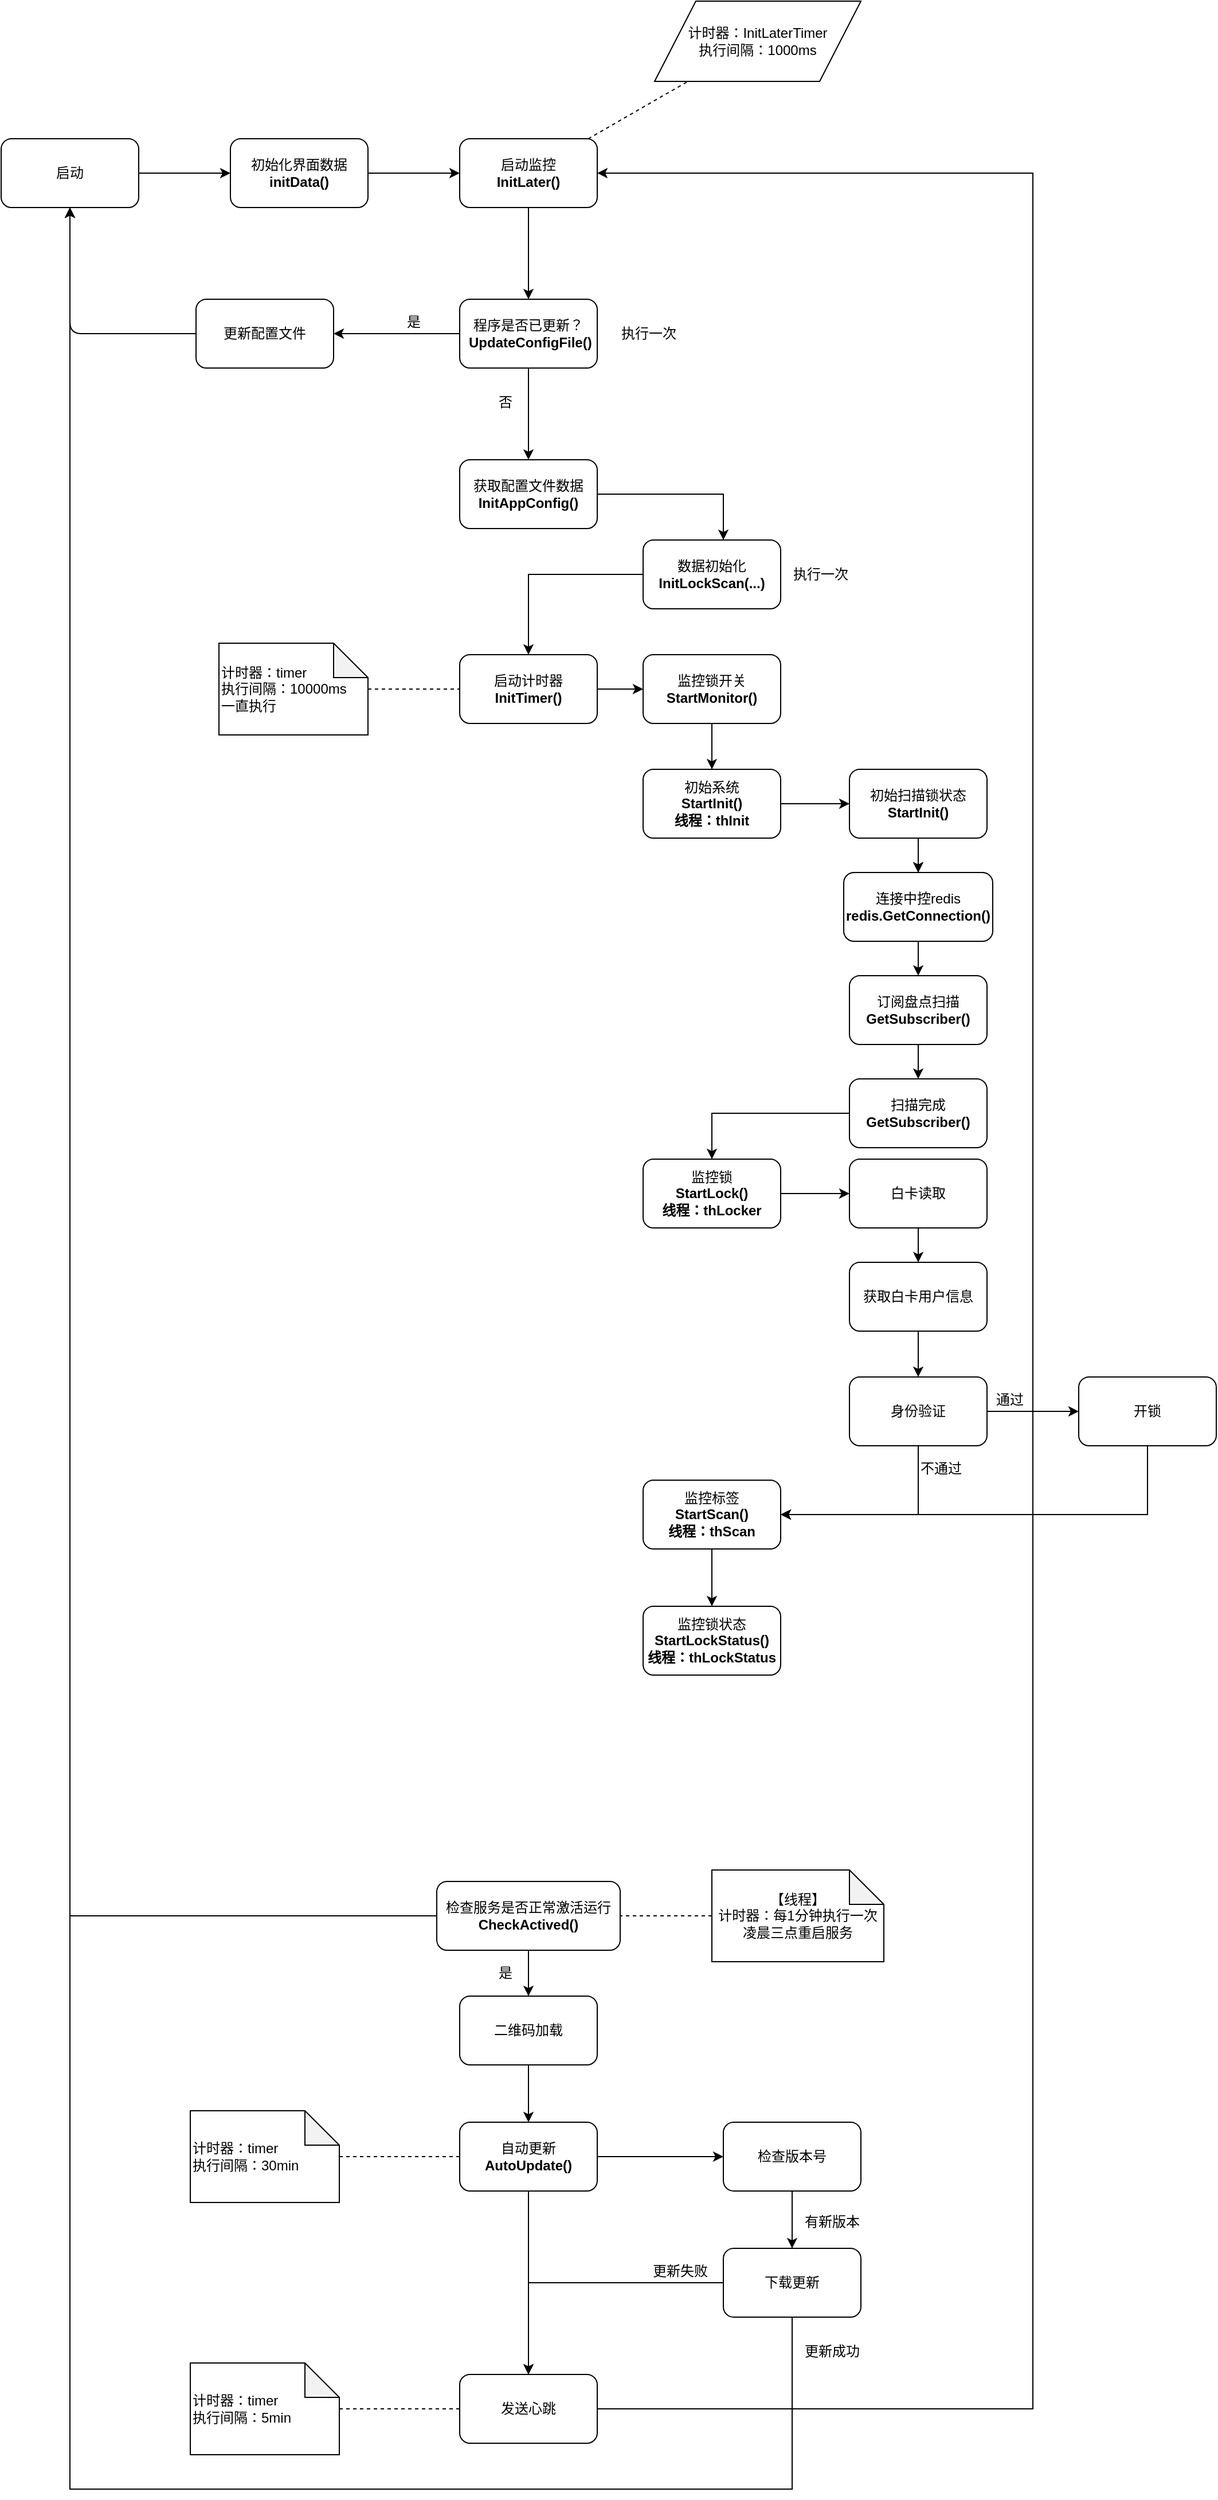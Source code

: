<mxfile version="12.4.9" type="github">
  <diagram id="6a731a19-8d31-9384-78a2-239565b7b9f0" name="Page-1">
    <mxGraphModel dx="1422" dy="762" grid="1" gridSize="10" guides="1" tooltips="1" connect="1" arrows="1" fold="1" page="1" pageScale="1" pageWidth="1169" pageHeight="827" background="#ffffff" math="0" shadow="0">
      <root>
        <mxCell id="0"/>
        <mxCell id="1" parent="0"/>
        <mxCell id="UQhNOVVjy30IoHvUPy2a-60" value="" style="edgeStyle=orthogonalEdgeStyle;rounded=0;orthogonalLoop=1;jettySize=auto;html=1;" parent="1" source="UQhNOVVjy30IoHvUPy2a-58" target="UQhNOVVjy30IoHvUPy2a-59" edge="1">
          <mxGeometry relative="1" as="geometry"/>
        </mxCell>
        <mxCell id="UQhNOVVjy30IoHvUPy2a-58" value="启动" style="rounded=1;whiteSpace=wrap;html=1;" parent="1" vertex="1">
          <mxGeometry x="90" y="250" width="120" height="60" as="geometry"/>
        </mxCell>
        <mxCell id="UQhNOVVjy30IoHvUPy2a-62" value="" style="edgeStyle=orthogonalEdgeStyle;rounded=0;orthogonalLoop=1;jettySize=auto;html=1;" parent="1" source="UQhNOVVjy30IoHvUPy2a-59" target="UQhNOVVjy30IoHvUPy2a-61" edge="1">
          <mxGeometry relative="1" as="geometry"/>
        </mxCell>
        <mxCell id="UQhNOVVjy30IoHvUPy2a-59" value="初始化界面数据&lt;br&gt;&lt;b&gt;initData()&lt;/b&gt;" style="rounded=1;whiteSpace=wrap;html=1;" parent="1" vertex="1">
          <mxGeometry x="290" y="250" width="120" height="60" as="geometry"/>
        </mxCell>
        <mxCell id="UQhNOVVjy30IoHvUPy2a-64" value="" style="edgeStyle=orthogonalEdgeStyle;rounded=0;orthogonalLoop=1;jettySize=auto;html=1;" parent="1" source="UQhNOVVjy30IoHvUPy2a-61" target="UQhNOVVjy30IoHvUPy2a-63" edge="1">
          <mxGeometry relative="1" as="geometry"/>
        </mxCell>
        <mxCell id="UQhNOVVjy30IoHvUPy2a-61" value="启动监控&lt;br&gt;&lt;b&gt;InitLater()&lt;/b&gt;" style="rounded=1;whiteSpace=wrap;html=1;" parent="1" vertex="1">
          <mxGeometry x="490" y="250" width="120" height="60" as="geometry"/>
        </mxCell>
        <mxCell id="UQhNOVVjy30IoHvUPy2a-66" value="" style="edgeStyle=orthogonalEdgeStyle;rounded=0;orthogonalLoop=1;jettySize=auto;html=1;" parent="1" source="UQhNOVVjy30IoHvUPy2a-63" target="UQhNOVVjy30IoHvUPy2a-65" edge="1">
          <mxGeometry relative="1" as="geometry"/>
        </mxCell>
        <mxCell id="UQhNOVVjy30IoHvUPy2a-68" value="" style="edgeStyle=orthogonalEdgeStyle;rounded=0;orthogonalLoop=1;jettySize=auto;html=1;" parent="1" source="UQhNOVVjy30IoHvUPy2a-63" target="UQhNOVVjy30IoHvUPy2a-72" edge="1">
          <mxGeometry relative="1" as="geometry">
            <mxPoint x="370" y="570" as="targetPoint"/>
            <Array as="points">
              <mxPoint x="550" y="480"/>
              <mxPoint x="550" y="480"/>
            </Array>
          </mxGeometry>
        </mxCell>
        <mxCell id="UQhNOVVjy30IoHvUPy2a-63" value="程序是否已更新？&lt;br&gt;&lt;b&gt;&amp;nbsp;UpdateConfigFile()&lt;/b&gt;" style="rounded=1;whiteSpace=wrap;html=1;" parent="1" vertex="1">
          <mxGeometry x="490" y="390" width="120" height="60" as="geometry"/>
        </mxCell>
        <mxCell id="UQhNOVVjy30IoHvUPy2a-78" value="" style="edgeStyle=orthogonalEdgeStyle;rounded=0;orthogonalLoop=1;jettySize=auto;html=1;" parent="1" source="UQhNOVVjy30IoHvUPy2a-72" target="ZWhGvF26r6JHexXq590v-8" edge="1">
          <mxGeometry relative="1" as="geometry">
            <Array as="points">
              <mxPoint x="720" y="560"/>
            </Array>
          </mxGeometry>
        </mxCell>
        <mxCell id="UQhNOVVjy30IoHvUPy2a-72" value="获取配置文件数据&lt;br&gt;&lt;b&gt;InitAppConfig()&lt;/b&gt;" style="rounded=1;whiteSpace=wrap;html=1;" parent="1" vertex="1">
          <mxGeometry x="490" y="530" width="120" height="60" as="geometry"/>
        </mxCell>
        <mxCell id="ZWhGvF26r6JHexXq590v-12" style="edgeStyle=orthogonalEdgeStyle;rounded=0;orthogonalLoop=1;jettySize=auto;html=1;exitX=0.5;exitY=1;exitDx=0;exitDy=0;" edge="1" parent="1" source="ZWhGvF26r6JHexXq590v-8" target="UQhNOVVjy30IoHvUPy2a-79">
          <mxGeometry relative="1" as="geometry">
            <mxPoint x="610" y="660" as="targetPoint"/>
            <Array as="points">
              <mxPoint x="730" y="660"/>
              <mxPoint x="730" y="630"/>
              <mxPoint x="550" y="630"/>
            </Array>
          </mxGeometry>
        </mxCell>
        <mxCell id="ZWhGvF26r6JHexXq590v-8" value="数据初始化&lt;br&gt;&lt;b&gt;InitLockScan(...)&lt;/b&gt;" style="rounded=1;whiteSpace=wrap;html=1;" vertex="1" parent="1">
          <mxGeometry x="650" y="600" width="120" height="60" as="geometry"/>
        </mxCell>
        <mxCell id="ZWhGvF26r6JHexXq590v-19" value="" style="edgeStyle=orthogonalEdgeStyle;rounded=0;orthogonalLoop=1;jettySize=auto;html=1;" edge="1" parent="1" source="UQhNOVVjy30IoHvUPy2a-79" target="ZWhGvF26r6JHexXq590v-18">
          <mxGeometry relative="1" as="geometry"/>
        </mxCell>
        <mxCell id="UQhNOVVjy30IoHvUPy2a-79" value="启动计时器&lt;br&gt;&lt;b&gt;InitTimer()&lt;/b&gt;" style="rounded=1;whiteSpace=wrap;html=1;" parent="1" vertex="1">
          <mxGeometry x="490" y="700" width="120" height="60" as="geometry"/>
        </mxCell>
        <mxCell id="ZWhGvF26r6JHexXq590v-22" value="" style="edgeStyle=orthogonalEdgeStyle;rounded=0;orthogonalLoop=1;jettySize=auto;html=1;" edge="1" parent="1" source="ZWhGvF26r6JHexXq590v-18" target="ZWhGvF26r6JHexXq590v-21">
          <mxGeometry relative="1" as="geometry"/>
        </mxCell>
        <mxCell id="ZWhGvF26r6JHexXq590v-18" value="监控锁开关&lt;br&gt;&lt;b&gt;StartMonitor()&lt;/b&gt;" style="rounded=1;whiteSpace=wrap;html=1;" vertex="1" parent="1">
          <mxGeometry x="650" y="700" width="120" height="60" as="geometry"/>
        </mxCell>
        <mxCell id="ZWhGvF26r6JHexXq590v-24" value="" style="edgeStyle=orthogonalEdgeStyle;rounded=0;orthogonalLoop=1;jettySize=auto;html=1;" edge="1" parent="1" source="ZWhGvF26r6JHexXq590v-21" target="ZWhGvF26r6JHexXq590v-23">
          <mxGeometry relative="1" as="geometry"/>
        </mxCell>
        <mxCell id="ZWhGvF26r6JHexXq590v-21" value="初始系统&lt;br&gt;&lt;b&gt;StartInit()&lt;/b&gt;&lt;br&gt;&lt;b&gt;线程：thInit&lt;/b&gt;" style="rounded=1;whiteSpace=wrap;html=1;" vertex="1" parent="1">
          <mxGeometry x="650" y="800" width="120" height="60" as="geometry"/>
        </mxCell>
        <mxCell id="ZWhGvF26r6JHexXq590v-38" value="" style="edgeStyle=orthogonalEdgeStyle;rounded=0;orthogonalLoop=1;jettySize=auto;html=1;" edge="1" parent="1" source="ZWhGvF26r6JHexXq590v-35" target="ZWhGvF26r6JHexXq590v-37">
          <mxGeometry relative="1" as="geometry"/>
        </mxCell>
        <mxCell id="ZWhGvF26r6JHexXq590v-35" value="监控锁&lt;br&gt;&lt;b&gt;StartLock()&lt;/b&gt;&lt;br&gt;&lt;b&gt;线程：thLocker&lt;/b&gt;" style="rounded=1;whiteSpace=wrap;html=1;" vertex="1" parent="1">
          <mxGeometry x="650" y="1140" width="120" height="60" as="geometry"/>
        </mxCell>
        <mxCell id="ZWhGvF26r6JHexXq590v-53" value="" style="edgeStyle=orthogonalEdgeStyle;rounded=0;orthogonalLoop=1;jettySize=auto;html=1;" edge="1" parent="1" source="ZWhGvF26r6JHexXq590v-47" target="ZWhGvF26r6JHexXq590v-52">
          <mxGeometry relative="1" as="geometry"/>
        </mxCell>
        <mxCell id="ZWhGvF26r6JHexXq590v-47" value="监控标签&lt;br&gt;&lt;b&gt;StartScan()&lt;/b&gt;&lt;br&gt;&lt;b&gt;线程：thScan&lt;/b&gt;" style="rounded=1;whiteSpace=wrap;html=1;" vertex="1" parent="1">
          <mxGeometry x="650" y="1420" width="120" height="60" as="geometry"/>
        </mxCell>
        <mxCell id="ZWhGvF26r6JHexXq590v-52" value="监控锁状态&lt;br&gt;&lt;b&gt;StartLockStatus()&lt;/b&gt;&lt;br&gt;&lt;b&gt;线程：thLockStatus&lt;/b&gt;" style="rounded=1;whiteSpace=wrap;html=1;" vertex="1" parent="1">
          <mxGeometry x="650" y="1530" width="120" height="60" as="geometry"/>
        </mxCell>
        <mxCell id="ZWhGvF26r6JHexXq590v-40" value="" style="edgeStyle=orthogonalEdgeStyle;rounded=0;orthogonalLoop=1;jettySize=auto;html=1;" edge="1" parent="1" source="ZWhGvF26r6JHexXq590v-37" target="ZWhGvF26r6JHexXq590v-39">
          <mxGeometry relative="1" as="geometry"/>
        </mxCell>
        <mxCell id="ZWhGvF26r6JHexXq590v-37" value="白卡读取" style="rounded=1;whiteSpace=wrap;html=1;" vertex="1" parent="1">
          <mxGeometry x="830" y="1140" width="120" height="60" as="geometry"/>
        </mxCell>
        <mxCell id="ZWhGvF26r6JHexXq590v-42" value="" style="edgeStyle=orthogonalEdgeStyle;rounded=0;orthogonalLoop=1;jettySize=auto;html=1;" edge="1" parent="1" source="ZWhGvF26r6JHexXq590v-39" target="ZWhGvF26r6JHexXq590v-41">
          <mxGeometry relative="1" as="geometry"/>
        </mxCell>
        <mxCell id="ZWhGvF26r6JHexXq590v-39" value="获取白卡用户信息" style="rounded=1;whiteSpace=wrap;html=1;" vertex="1" parent="1">
          <mxGeometry x="830" y="1230" width="120" height="60" as="geometry"/>
        </mxCell>
        <mxCell id="ZWhGvF26r6JHexXq590v-44" value="" style="edgeStyle=orthogonalEdgeStyle;rounded=0;orthogonalLoop=1;jettySize=auto;html=1;" edge="1" parent="1" source="ZWhGvF26r6JHexXq590v-41" target="ZWhGvF26r6JHexXq590v-43">
          <mxGeometry relative="1" as="geometry"/>
        </mxCell>
        <mxCell id="ZWhGvF26r6JHexXq590v-50" style="edgeStyle=orthogonalEdgeStyle;rounded=0;orthogonalLoop=1;jettySize=auto;html=1;exitX=0.5;exitY=1;exitDx=0;exitDy=0;entryX=1;entryY=0.5;entryDx=0;entryDy=0;" edge="1" parent="1" source="ZWhGvF26r6JHexXq590v-41" target="ZWhGvF26r6JHexXq590v-47">
          <mxGeometry relative="1" as="geometry">
            <mxPoint x="890" y="1450" as="targetPoint"/>
          </mxGeometry>
        </mxCell>
        <mxCell id="ZWhGvF26r6JHexXq590v-41" value="身份验证" style="rounded=1;whiteSpace=wrap;html=1;" vertex="1" parent="1">
          <mxGeometry x="830" y="1330" width="120" height="60" as="geometry"/>
        </mxCell>
        <mxCell id="ZWhGvF26r6JHexXq590v-49" style="edgeStyle=orthogonalEdgeStyle;rounded=0;orthogonalLoop=1;jettySize=auto;html=1;exitX=0.5;exitY=1;exitDx=0;exitDy=0;entryX=1;entryY=0.5;entryDx=0;entryDy=0;" edge="1" parent="1" source="ZWhGvF26r6JHexXq590v-43" target="ZWhGvF26r6JHexXq590v-47">
          <mxGeometry relative="1" as="geometry"/>
        </mxCell>
        <mxCell id="ZWhGvF26r6JHexXq590v-43" value="开锁" style="rounded=1;whiteSpace=wrap;html=1;" vertex="1" parent="1">
          <mxGeometry x="1030" y="1330" width="120" height="60" as="geometry"/>
        </mxCell>
        <mxCell id="ZWhGvF26r6JHexXq590v-26" value="" style="edgeStyle=orthogonalEdgeStyle;rounded=0;orthogonalLoop=1;jettySize=auto;html=1;" edge="1" parent="1" source="ZWhGvF26r6JHexXq590v-23" target="ZWhGvF26r6JHexXq590v-25">
          <mxGeometry relative="1" as="geometry"/>
        </mxCell>
        <mxCell id="ZWhGvF26r6JHexXq590v-27" value="" style="edgeStyle=orthogonalEdgeStyle;rounded=0;orthogonalLoop=1;jettySize=auto;html=1;" edge="1" parent="1" source="ZWhGvF26r6JHexXq590v-23" target="ZWhGvF26r6JHexXq590v-25">
          <mxGeometry relative="1" as="geometry"/>
        </mxCell>
        <mxCell id="ZWhGvF26r6JHexXq590v-23" value="初始扫描锁状态&lt;b&gt;StartInit()&lt;/b&gt;" style="rounded=1;whiteSpace=wrap;html=1;" vertex="1" parent="1">
          <mxGeometry x="830" y="800" width="120" height="60" as="geometry"/>
        </mxCell>
        <mxCell id="ZWhGvF26r6JHexXq590v-31" value="" style="edgeStyle=orthogonalEdgeStyle;rounded=0;orthogonalLoop=1;jettySize=auto;html=1;" edge="1" parent="1" source="ZWhGvF26r6JHexXq590v-28" target="ZWhGvF26r6JHexXq590v-30">
          <mxGeometry relative="1" as="geometry"/>
        </mxCell>
        <mxCell id="ZWhGvF26r6JHexXq590v-28" value="订阅盘点扫描&lt;br&gt;&lt;b&gt;GetSubscriber()&lt;/b&gt;" style="rounded=1;whiteSpace=wrap;html=1;" vertex="1" parent="1">
          <mxGeometry x="830" y="980" width="120" height="60" as="geometry"/>
        </mxCell>
        <mxCell id="ZWhGvF26r6JHexXq590v-34" value="" style="edgeStyle=orthogonalEdgeStyle;rounded=0;orthogonalLoop=1;jettySize=auto;html=1;" edge="1" parent="1" source="ZWhGvF26r6JHexXq590v-30" target="ZWhGvF26r6JHexXq590v-35">
          <mxGeometry relative="1" as="geometry">
            <mxPoint x="750" y="1100" as="targetPoint"/>
          </mxGeometry>
        </mxCell>
        <mxCell id="ZWhGvF26r6JHexXq590v-30" value="扫描完成&lt;br&gt;&lt;b&gt;GetSubscriber()&lt;/b&gt;" style="rounded=1;whiteSpace=wrap;html=1;" vertex="1" parent="1">
          <mxGeometry x="830" y="1070" width="120" height="60" as="geometry"/>
        </mxCell>
        <mxCell id="ZWhGvF26r6JHexXq590v-25" value="连接中控redis&lt;br&gt;&lt;b&gt;redis.GetConnection()&lt;/b&gt;" style="rounded=1;whiteSpace=wrap;html=1;" vertex="1" parent="1">
          <mxGeometry x="825" y="890" width="130" height="60" as="geometry"/>
        </mxCell>
        <mxCell id="UQhNOVVjy30IoHvUPy2a-90" value="" style="edgeStyle=orthogonalEdgeStyle;rounded=0;orthogonalLoop=1;jettySize=auto;html=1;" parent="1" source="UQhNOVVjy30IoHvUPy2a-84" target="UQhNOVVjy30IoHvUPy2a-89" edge="1">
          <mxGeometry relative="1" as="geometry"/>
        </mxCell>
        <mxCell id="ZWhGvF26r6JHexXq590v-55" style="edgeStyle=orthogonalEdgeStyle;rounded=0;orthogonalLoop=1;jettySize=auto;html=1;exitX=1;exitY=0.5;exitDx=0;exitDy=0;" edge="1" parent="1" source="UQhNOVVjy30IoHvUPy2a-84" target="UQhNOVVjy30IoHvUPy2a-58">
          <mxGeometry relative="1" as="geometry">
            <Array as="points">
              <mxPoint x="150" y="1800"/>
            </Array>
          </mxGeometry>
        </mxCell>
        <mxCell id="UQhNOVVjy30IoHvUPy2a-84" value="检查服务是否正常激活运行&lt;br&gt;&lt;b&gt;CheckActived()&lt;/b&gt;" style="rounded=1;whiteSpace=wrap;html=1;" parent="1" vertex="1">
          <mxGeometry x="470" y="1770" width="160" height="60" as="geometry"/>
        </mxCell>
        <mxCell id="UQhNOVVjy30IoHvUPy2a-92" value="" style="edgeStyle=orthogonalEdgeStyle;rounded=0;orthogonalLoop=1;jettySize=auto;html=1;" parent="1" source="UQhNOVVjy30IoHvUPy2a-89" target="UQhNOVVjy30IoHvUPy2a-91" edge="1">
          <mxGeometry relative="1" as="geometry"/>
        </mxCell>
        <mxCell id="UQhNOVVjy30IoHvUPy2a-89" value="二维码加载" style="rounded=1;whiteSpace=wrap;html=1;" parent="1" vertex="1">
          <mxGeometry x="490" y="1870" width="120" height="60" as="geometry"/>
        </mxCell>
        <mxCell id="UQhNOVVjy30IoHvUPy2a-97" value="" style="edgeStyle=orthogonalEdgeStyle;rounded=0;orthogonalLoop=1;jettySize=auto;html=1;" parent="1" source="UQhNOVVjy30IoHvUPy2a-91" target="UQhNOVVjy30IoHvUPy2a-96" edge="1">
          <mxGeometry relative="1" as="geometry"/>
        </mxCell>
        <mxCell id="ZWhGvF26r6JHexXq590v-59" value="" style="edgeStyle=orthogonalEdgeStyle;rounded=0;orthogonalLoop=1;jettySize=auto;html=1;" edge="1" parent="1" source="UQhNOVVjy30IoHvUPy2a-91" target="ZWhGvF26r6JHexXq590v-58">
          <mxGeometry relative="1" as="geometry"/>
        </mxCell>
        <mxCell id="UQhNOVVjy30IoHvUPy2a-91" value="自动更新&lt;br&gt;&lt;b&gt;AutoUpdate()&lt;/b&gt;" style="rounded=1;whiteSpace=wrap;html=1;" parent="1" vertex="1">
          <mxGeometry x="490" y="1980" width="120" height="60" as="geometry"/>
        </mxCell>
        <mxCell id="ZWhGvF26r6JHexXq590v-60" style="edgeStyle=orthogonalEdgeStyle;rounded=0;orthogonalLoop=1;jettySize=auto;html=1;" edge="1" parent="1" source="ZWhGvF26r6JHexXq590v-62" target="UQhNOVVjy30IoHvUPy2a-58">
          <mxGeometry relative="1" as="geometry">
            <Array as="points">
              <mxPoint x="780" y="2300"/>
              <mxPoint x="150" y="2300"/>
            </Array>
          </mxGeometry>
        </mxCell>
        <mxCell id="ZWhGvF26r6JHexXq590v-63" value="" style="edgeStyle=orthogonalEdgeStyle;rounded=0;orthogonalLoop=1;jettySize=auto;html=1;" edge="1" parent="1" source="ZWhGvF26r6JHexXq590v-58" target="ZWhGvF26r6JHexXq590v-62">
          <mxGeometry relative="1" as="geometry"/>
        </mxCell>
        <mxCell id="ZWhGvF26r6JHexXq590v-58" value="检查版本号" style="rounded=1;whiteSpace=wrap;html=1;" vertex="1" parent="1">
          <mxGeometry x="720" y="1980" width="120" height="60" as="geometry"/>
        </mxCell>
        <mxCell id="ZWhGvF26r6JHexXq590v-68" style="edgeStyle=orthogonalEdgeStyle;rounded=0;orthogonalLoop=1;jettySize=auto;html=1;exitX=1;exitY=0.5;exitDx=0;exitDy=0;" edge="1" parent="1" source="ZWhGvF26r6JHexXq590v-62" target="UQhNOVVjy30IoHvUPy2a-96">
          <mxGeometry relative="1" as="geometry">
            <Array as="points">
              <mxPoint x="550" y="2120"/>
            </Array>
          </mxGeometry>
        </mxCell>
        <mxCell id="ZWhGvF26r6JHexXq590v-62" value="下载更新" style="rounded=1;whiteSpace=wrap;html=1;" vertex="1" parent="1">
          <mxGeometry x="720" y="2090" width="120" height="60" as="geometry"/>
        </mxCell>
        <mxCell id="UQhNOVVjy30IoHvUPy2a-102" value="" style="edgeStyle=orthogonalEdgeStyle;rounded=0;orthogonalLoop=1;jettySize=auto;html=1;" parent="1" source="UQhNOVVjy30IoHvUPy2a-96" target="UQhNOVVjy30IoHvUPy2a-61" edge="1">
          <mxGeometry relative="1" as="geometry">
            <mxPoint x="550" y="1510" as="targetPoint"/>
            <Array as="points">
              <mxPoint x="990" y="2230"/>
              <mxPoint x="990" y="280"/>
            </Array>
          </mxGeometry>
        </mxCell>
        <mxCell id="UQhNOVVjy30IoHvUPy2a-96" value="发送心跳" style="rounded=1;whiteSpace=wrap;html=1;" parent="1" vertex="1">
          <mxGeometry x="490" y="2200" width="120" height="60" as="geometry"/>
        </mxCell>
        <mxCell id="UQhNOVVjy30IoHvUPy2a-65" value="更新配置文件" style="rounded=1;whiteSpace=wrap;html=1;" parent="1" vertex="1">
          <mxGeometry x="260" y="390" width="120" height="60" as="geometry"/>
        </mxCell>
        <mxCell id="UQhNOVVjy30IoHvUPy2a-69" value="否" style="text;html=1;strokeColor=none;fillColor=none;align=center;verticalAlign=middle;whiteSpace=wrap;rounded=0;" parent="1" vertex="1">
          <mxGeometry x="510" y="470" width="40" height="20" as="geometry"/>
        </mxCell>
        <mxCell id="UQhNOVVjy30IoHvUPy2a-70" value="是" style="text;html=1;strokeColor=none;fillColor=none;align=center;verticalAlign=middle;whiteSpace=wrap;rounded=0;" parent="1" vertex="1">
          <mxGeometry x="430" y="400" width="40" height="20" as="geometry"/>
        </mxCell>
        <mxCell id="UQhNOVVjy30IoHvUPy2a-82" value="计时器：timer&lt;br&gt;执行间隔：10000ms&lt;br&gt;一直执行" style="shape=note;whiteSpace=wrap;html=1;backgroundOutline=1;darkOpacity=0.05;align=left;" parent="1" vertex="1">
          <mxGeometry x="280" y="690" width="130" height="80" as="geometry"/>
        </mxCell>
        <mxCell id="ZWhGvF26r6JHexXq590v-56" value="计时器：timer&lt;br&gt;执行间隔：30min" style="shape=note;whiteSpace=wrap;html=1;backgroundOutline=1;darkOpacity=0.05;align=left;" vertex="1" parent="1">
          <mxGeometry x="255" y="1970" width="130" height="80" as="geometry"/>
        </mxCell>
        <mxCell id="ZWhGvF26r6JHexXq590v-72" value="计时器：timer&lt;br&gt;执行间隔：5min" style="shape=note;whiteSpace=wrap;html=1;backgroundOutline=1;darkOpacity=0.05;align=left;" vertex="1" parent="1">
          <mxGeometry x="255" y="2190" width="130" height="80" as="geometry"/>
        </mxCell>
        <mxCell id="UQhNOVVjy30IoHvUPy2a-86" value="【线程】&lt;br&gt;计时器：每1分钟执行一次&lt;br&gt;凌晨三点重启服务" style="shape=note;whiteSpace=wrap;html=1;backgroundOutline=1;darkOpacity=0.05;" parent="1" vertex="1">
          <mxGeometry x="710" y="1760" width="150" height="80" as="geometry"/>
        </mxCell>
        <mxCell id="UQhNOVVjy30IoHvUPy2a-83" value="" style="endArrow=none;dashed=1;html=1;" parent="1" source="UQhNOVVjy30IoHvUPy2a-82" target="UQhNOVVjy30IoHvUPy2a-79" edge="1">
          <mxGeometry width="50" height="50" relative="1" as="geometry">
            <mxPoint x="90" y="940" as="sourcePoint"/>
            <mxPoint x="140" y="890" as="targetPoint"/>
          </mxGeometry>
        </mxCell>
        <mxCell id="UQhNOVVjy30IoHvUPy2a-88" value="" style="endArrow=none;dashed=1;html=1;" parent="1" source="UQhNOVVjy30IoHvUPy2a-86" target="UQhNOVVjy30IoHvUPy2a-84" edge="1">
          <mxGeometry width="50" height="50" relative="1" as="geometry">
            <mxPoint x="500" y="2060" as="sourcePoint"/>
            <mxPoint x="550" y="2010" as="targetPoint"/>
          </mxGeometry>
        </mxCell>
        <mxCell id="UQhNOVVjy30IoHvUPy2a-95" value="" style="endArrow=none;dashed=1;html=1;" parent="1" source="ZWhGvF26r6JHexXq590v-56" target="UQhNOVVjy30IoHvUPy2a-91" edge="1">
          <mxGeometry width="50" height="50" relative="1" as="geometry">
            <mxPoint x="410" y="2010" as="sourcePoint"/>
            <mxPoint x="140" y="2270" as="targetPoint"/>
          </mxGeometry>
        </mxCell>
        <mxCell id="UQhNOVVjy30IoHvUPy2a-100" value="" style="endArrow=none;dashed=1;html=1;" parent="1" source="ZWhGvF26r6JHexXq590v-72" target="UQhNOVVjy30IoHvUPy2a-96" edge="1">
          <mxGeometry width="50" height="50" relative="1" as="geometry">
            <mxPoint x="410" y="2158.372" as="sourcePoint"/>
            <mxPoint x="320" y="2330" as="targetPoint"/>
          </mxGeometry>
        </mxCell>
        <mxCell id="ZWhGvF26r6JHexXq590v-1" value="计时器：InitLaterTimer&lt;br&gt;执行间隔：1000ms" style="shape=parallelogram;perimeter=parallelogramPerimeter;whiteSpace=wrap;html=1;" vertex="1" parent="1">
          <mxGeometry x="660" y="130" width="180" height="70" as="geometry"/>
        </mxCell>
        <mxCell id="ZWhGvF26r6JHexXq590v-3" value="" style="endArrow=none;dashed=1;html=1;" edge="1" parent="1" source="UQhNOVVjy30IoHvUPy2a-61" target="ZWhGvF26r6JHexXq590v-1">
          <mxGeometry width="50" height="50" relative="1" as="geometry">
            <mxPoint x="460" y="150" as="sourcePoint"/>
            <mxPoint x="510" y="100" as="targetPoint"/>
          </mxGeometry>
        </mxCell>
        <mxCell id="ZWhGvF26r6JHexXq590v-5" value="" style="endArrow=classic;html=1;entryX=0.5;entryY=1;entryDx=0;entryDy=0;" edge="1" parent="1" source="UQhNOVVjy30IoHvUPy2a-65" target="UQhNOVVjy30IoHvUPy2a-58">
          <mxGeometry width="50" height="50" relative="1" as="geometry">
            <mxPoint x="50" y="460" as="sourcePoint"/>
            <mxPoint x="100" y="410" as="targetPoint"/>
            <Array as="points">
              <mxPoint x="150" y="420"/>
            </Array>
          </mxGeometry>
        </mxCell>
        <mxCell id="ZWhGvF26r6JHexXq590v-13" value="执行一次" style="text;html=1;strokeColor=none;fillColor=none;align=center;verticalAlign=middle;whiteSpace=wrap;rounded=0;" vertex="1" parent="1">
          <mxGeometry x="780" y="620" width="50" height="20" as="geometry"/>
        </mxCell>
        <mxCell id="ZWhGvF26r6JHexXq590v-14" value="执行一次" style="text;html=1;strokeColor=none;fillColor=none;align=center;verticalAlign=middle;whiteSpace=wrap;rounded=0;" vertex="1" parent="1">
          <mxGeometry x="630" y="410" width="50" height="20" as="geometry"/>
        </mxCell>
        <mxCell id="ZWhGvF26r6JHexXq590v-32" value="" style="edgeStyle=orthogonalEdgeStyle;rounded=0;orthogonalLoop=1;jettySize=auto;html=1;" edge="1" parent="1" source="ZWhGvF26r6JHexXq590v-25" target="ZWhGvF26r6JHexXq590v-28">
          <mxGeometry relative="1" as="geometry">
            <mxPoint x="900" y="1050" as="sourcePoint"/>
            <mxPoint x="900" y="1130" as="targetPoint"/>
          </mxGeometry>
        </mxCell>
        <mxCell id="ZWhGvF26r6JHexXq590v-45" value="通过" style="text;html=1;strokeColor=none;fillColor=none;align=center;verticalAlign=middle;whiteSpace=wrap;rounded=0;" vertex="1" parent="1">
          <mxGeometry x="950" y="1340" width="40" height="20" as="geometry"/>
        </mxCell>
        <mxCell id="ZWhGvF26r6JHexXq590v-51" value="不通过" style="text;html=1;strokeColor=none;fillColor=none;align=center;verticalAlign=middle;whiteSpace=wrap;rounded=0;" vertex="1" parent="1">
          <mxGeometry x="890" y="1400" width="40" height="20" as="geometry"/>
        </mxCell>
        <mxCell id="ZWhGvF26r6JHexXq590v-54" value="是" style="text;html=1;strokeColor=none;fillColor=none;align=center;verticalAlign=middle;whiteSpace=wrap;rounded=0;" vertex="1" parent="1">
          <mxGeometry x="510" y="1840" width="40" height="20" as="geometry"/>
        </mxCell>
        <mxCell id="ZWhGvF26r6JHexXq590v-61" value="有新版本" style="text;html=1;strokeColor=none;fillColor=none;align=center;verticalAlign=middle;whiteSpace=wrap;rounded=0;" vertex="1" parent="1">
          <mxGeometry x="780" y="2057" width="70" height="20" as="geometry"/>
        </mxCell>
        <mxCell id="ZWhGvF26r6JHexXq590v-64" value="更新成功" style="text;html=1;strokeColor=none;fillColor=none;align=center;verticalAlign=middle;whiteSpace=wrap;rounded=0;" vertex="1" parent="1">
          <mxGeometry x="790" y="2170" width="50" height="20" as="geometry"/>
        </mxCell>
        <mxCell id="ZWhGvF26r6JHexXq590v-65" value="更新失败" style="text;html=1;strokeColor=none;fillColor=none;align=center;verticalAlign=middle;whiteSpace=wrap;rounded=0;" vertex="1" parent="1">
          <mxGeometry x="650" y="2100" width="65" height="20" as="geometry"/>
        </mxCell>
      </root>
    </mxGraphModel>
  </diagram>
</mxfile>
